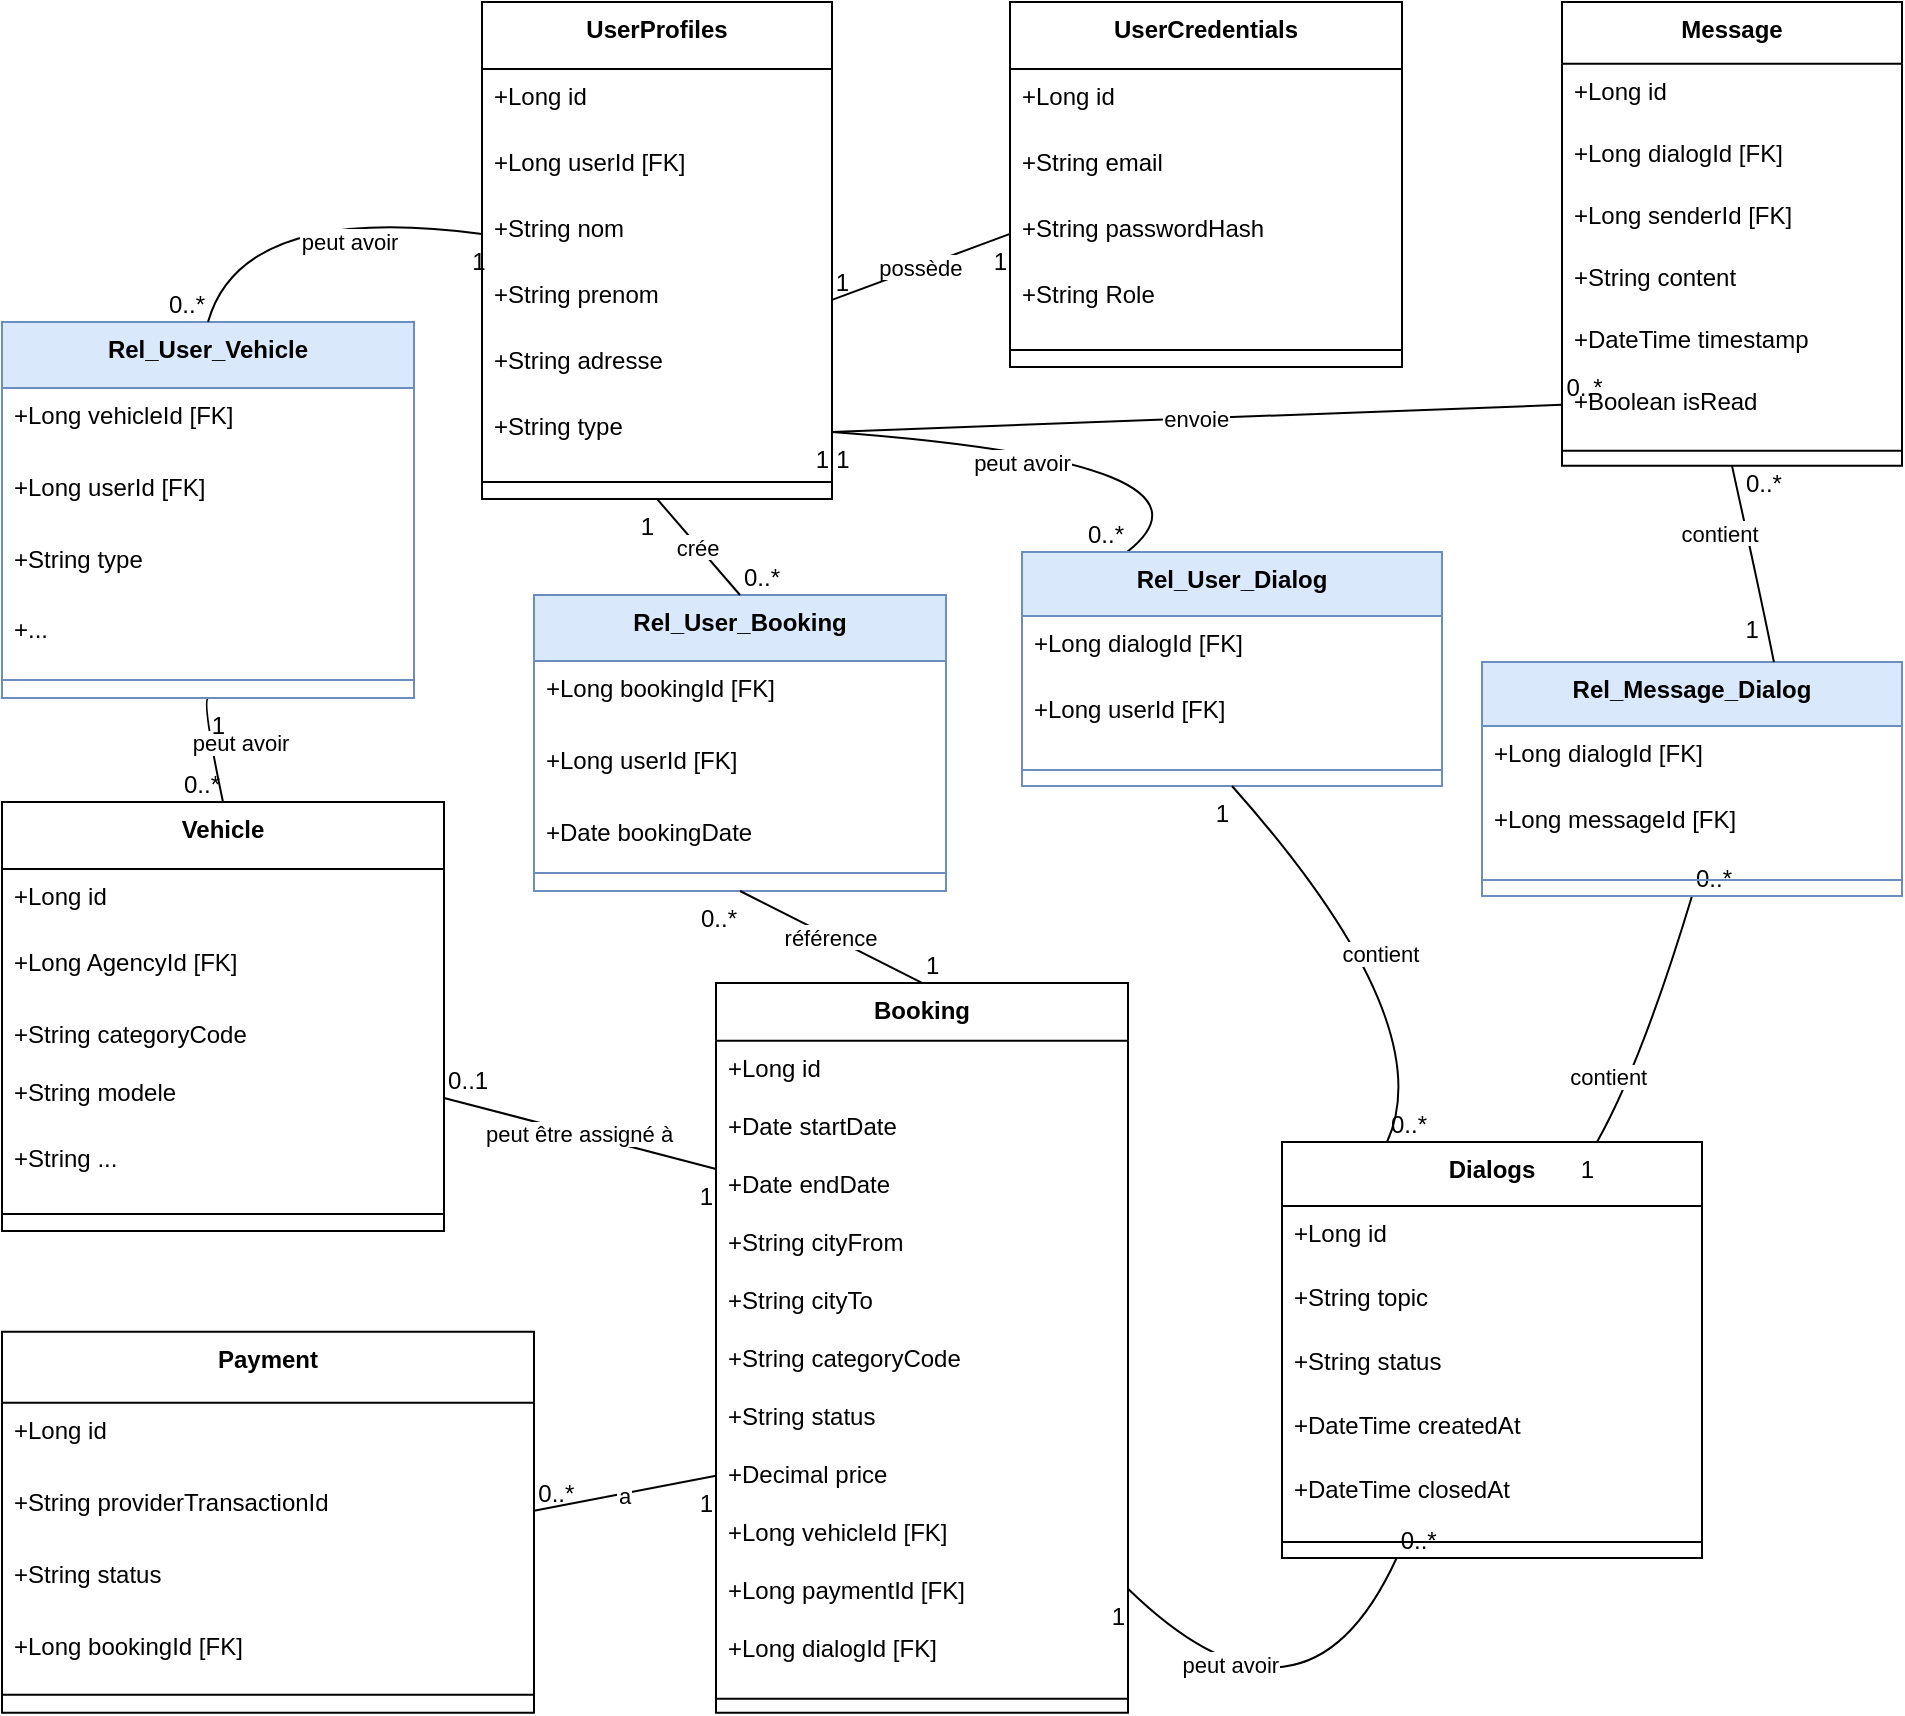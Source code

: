 <mxfile version="26.2.12">
  <diagram id="prtHgNgQTEPvFCAcTncT" name="Page-1">
    <mxGraphModel dx="1428" dy="751" grid="1" gridSize="10" guides="1" tooltips="1" connect="1" arrows="1" fold="1" page="1" pageScale="1" pageWidth="827" pageHeight="1169" math="0" shadow="0">
      <root>
        <mxCell id="0" />
        <mxCell id="1" parent="0" />
        <mxCell id="b90FnoP1tmOOqysz76iQ-218" value="Vehicle" style="swimlane;fontStyle=1;align=center;verticalAlign=top;childLayout=stackLayout;horizontal=1;startSize=33.455;horizontalStack=0;resizeParent=1;resizeParentMax=0;resizeLast=0;collapsible=0;marginBottom=0;" parent="1" vertex="1">
          <mxGeometry x="80" y="540" width="221" height="214.455" as="geometry" />
        </mxCell>
        <mxCell id="b90FnoP1tmOOqysz76iQ-219" value="+Long id" style="text;strokeColor=none;fillColor=none;align=left;verticalAlign=top;spacingLeft=4;spacingRight=4;overflow=hidden;rotatable=0;points=[[0,0.5],[1,0.5]];portConstraint=eastwest;" parent="b90FnoP1tmOOqysz76iQ-218" vertex="1">
          <mxGeometry y="33.455" width="221" height="33" as="geometry" />
        </mxCell>
        <mxCell id="b90FnoP1tmOOqysz76iQ-349" value="+Long AgencyId [FK]" style="text;strokeColor=none;fillColor=none;align=left;verticalAlign=top;spacingLeft=4;spacingRight=4;overflow=hidden;rotatable=0;points=[[0,0.5],[1,0.5]];portConstraint=eastwest;" parent="b90FnoP1tmOOqysz76iQ-218" vertex="1">
          <mxGeometry y="66.455" width="221" height="36" as="geometry" />
        </mxCell>
        <mxCell id="b90FnoP1tmOOqysz76iQ-329" value="+String categoryCode " style="text;strokeColor=none;fillColor=none;align=left;verticalAlign=top;spacingLeft=4;spacingRight=4;overflow=hidden;rotatable=0;points=[[0,0.5],[1,0.5]];portConstraint=eastwest;" parent="b90FnoP1tmOOqysz76iQ-218" vertex="1">
          <mxGeometry y="102.455" width="221" height="29" as="geometry" />
        </mxCell>
        <mxCell id="b90FnoP1tmOOqysz76iQ-221" value="+String modele" style="text;strokeColor=none;fillColor=none;align=left;verticalAlign=top;spacingLeft=4;spacingRight=4;overflow=hidden;rotatable=0;points=[[0,0.5],[1,0.5]];portConstraint=eastwest;" parent="b90FnoP1tmOOqysz76iQ-218" vertex="1">
          <mxGeometry y="131.455" width="221" height="33" as="geometry" />
        </mxCell>
        <mxCell id="b90FnoP1tmOOqysz76iQ-222" value="+String ..." style="text;strokeColor=none;fillColor=none;align=left;verticalAlign=top;spacingLeft=4;spacingRight=4;overflow=hidden;rotatable=0;points=[[0,0.5],[1,0.5]];portConstraint=eastwest;" parent="b90FnoP1tmOOqysz76iQ-218" vertex="1">
          <mxGeometry y="164.455" width="221" height="33" as="geometry" />
        </mxCell>
        <mxCell id="b90FnoP1tmOOqysz76iQ-223" style="line;strokeWidth=1;fillColor=none;align=left;verticalAlign=middle;spacingTop=-1;spacingLeft=3;spacingRight=3;rotatable=0;labelPosition=right;points=[];portConstraint=eastwest;strokeColor=inherit;" parent="b90FnoP1tmOOqysz76iQ-218" vertex="1">
          <mxGeometry y="197.455" width="221" height="17" as="geometry" />
        </mxCell>
        <mxCell id="b90FnoP1tmOOqysz76iQ-228" value="UserCredentials" style="swimlane;fontStyle=1;align=center;verticalAlign=top;childLayout=stackLayout;horizontal=1;startSize=33.455;horizontalStack=0;resizeParent=1;resizeParentMax=0;resizeLast=0;collapsible=0;marginBottom=0;" parent="1" vertex="1">
          <mxGeometry x="584" y="140" width="196" height="182.455" as="geometry" />
        </mxCell>
        <mxCell id="b90FnoP1tmOOqysz76iQ-229" value="+Long id" style="text;strokeColor=none;fillColor=none;align=left;verticalAlign=top;spacingLeft=4;spacingRight=4;overflow=hidden;rotatable=0;points=[[0,0.5],[1,0.5]];portConstraint=eastwest;" parent="b90FnoP1tmOOqysz76iQ-228" vertex="1">
          <mxGeometry y="33.455" width="196" height="33" as="geometry" />
        </mxCell>
        <mxCell id="b90FnoP1tmOOqysz76iQ-230" value="+String email" style="text;strokeColor=none;fillColor=none;align=left;verticalAlign=top;spacingLeft=4;spacingRight=4;overflow=hidden;rotatable=0;points=[[0,0.5],[1,0.5]];portConstraint=eastwest;" parent="b90FnoP1tmOOqysz76iQ-228" vertex="1">
          <mxGeometry y="66.455" width="196" height="33" as="geometry" />
        </mxCell>
        <mxCell id="b90FnoP1tmOOqysz76iQ-231" value="+String passwordHash" style="text;strokeColor=none;fillColor=none;align=left;verticalAlign=top;spacingLeft=4;spacingRight=4;overflow=hidden;rotatable=0;points=[[0,0.5],[1,0.5]];portConstraint=eastwest;" parent="b90FnoP1tmOOqysz76iQ-228" vertex="1">
          <mxGeometry y="99.455" width="196" height="33" as="geometry" />
        </mxCell>
        <mxCell id="b90FnoP1tmOOqysz76iQ-232" value="+String Role" style="text;strokeColor=none;fillColor=none;align=left;verticalAlign=top;spacingLeft=4;spacingRight=4;overflow=hidden;rotatable=0;points=[[0,0.5],[1,0.5]];portConstraint=eastwest;" parent="b90FnoP1tmOOqysz76iQ-228" vertex="1">
          <mxGeometry y="132.455" width="196" height="33" as="geometry" />
        </mxCell>
        <mxCell id="b90FnoP1tmOOqysz76iQ-233" style="line;strokeWidth=1;fillColor=none;align=left;verticalAlign=middle;spacingTop=-1;spacingLeft=3;spacingRight=3;rotatable=0;labelPosition=right;points=[];portConstraint=eastwest;strokeColor=inherit;" parent="b90FnoP1tmOOqysz76iQ-228" vertex="1">
          <mxGeometry y="165.455" width="196" height="17" as="geometry" />
        </mxCell>
        <mxCell id="b90FnoP1tmOOqysz76iQ-234" value="UserProfiles" style="swimlane;fontStyle=1;align=center;verticalAlign=top;childLayout=stackLayout;horizontal=1;startSize=33.455;horizontalStack=0;resizeParent=1;resizeParentMax=0;resizeLast=0;collapsible=0;marginBottom=0;" parent="1" vertex="1">
          <mxGeometry x="320" y="140" width="175" height="248.455" as="geometry" />
        </mxCell>
        <mxCell id="b90FnoP1tmOOqysz76iQ-235" value="+Long id" style="text;strokeColor=none;fillColor=none;align=left;verticalAlign=top;spacingLeft=4;spacingRight=4;overflow=hidden;rotatable=0;points=[[0,0.5],[1,0.5]];portConstraint=eastwest;" parent="b90FnoP1tmOOqysz76iQ-234" vertex="1">
          <mxGeometry y="33.455" width="175" height="33" as="geometry" />
        </mxCell>
        <mxCell id="b90FnoP1tmOOqysz76iQ-333" value="+Long userId [FK]" style="text;strokeColor=none;fillColor=none;align=left;verticalAlign=top;spacingLeft=4;spacingRight=4;overflow=hidden;rotatable=0;points=[[0,0.5],[1,0.5]];portConstraint=eastwest;" parent="b90FnoP1tmOOqysz76iQ-234" vertex="1">
          <mxGeometry y="66.455" width="175" height="33" as="geometry" />
        </mxCell>
        <mxCell id="b90FnoP1tmOOqysz76iQ-236" value="+String nom" style="text;strokeColor=none;fillColor=none;align=left;verticalAlign=top;spacingLeft=4;spacingRight=4;overflow=hidden;rotatable=0;points=[[0,0.5],[1,0.5]];portConstraint=eastwest;" parent="b90FnoP1tmOOqysz76iQ-234" vertex="1">
          <mxGeometry y="99.455" width="175" height="33" as="geometry" />
        </mxCell>
        <mxCell id="b90FnoP1tmOOqysz76iQ-237" value="+String prenom" style="text;strokeColor=none;fillColor=none;align=left;verticalAlign=top;spacingLeft=4;spacingRight=4;overflow=hidden;rotatable=0;points=[[0,0.5],[1,0.5]];portConstraint=eastwest;" parent="b90FnoP1tmOOqysz76iQ-234" vertex="1">
          <mxGeometry y="132.455" width="175" height="33" as="geometry" />
        </mxCell>
        <mxCell id="b90FnoP1tmOOqysz76iQ-377" value="+String adresse" style="text;strokeColor=none;fillColor=none;align=left;verticalAlign=top;spacingLeft=4;spacingRight=4;overflow=hidden;rotatable=0;points=[[0,0.5],[1,0.5]];portConstraint=eastwest;" parent="b90FnoP1tmOOqysz76iQ-234" vertex="1">
          <mxGeometry y="165.455" width="175" height="33" as="geometry" />
        </mxCell>
        <mxCell id="b90FnoP1tmOOqysz76iQ-238" value="+String type" style="text;strokeColor=none;fillColor=none;align=left;verticalAlign=top;spacingLeft=4;spacingRight=4;overflow=hidden;rotatable=0;points=[[0,0.5],[1,0.5]];portConstraint=eastwest;" parent="b90FnoP1tmOOqysz76iQ-234" vertex="1">
          <mxGeometry y="198.455" width="175" height="33" as="geometry" />
        </mxCell>
        <mxCell id="b90FnoP1tmOOqysz76iQ-239" style="line;strokeWidth=1;fillColor=none;align=left;verticalAlign=middle;spacingTop=-1;spacingLeft=3;spacingRight=3;rotatable=0;labelPosition=right;points=[];portConstraint=eastwest;strokeColor=inherit;" parent="b90FnoP1tmOOqysz76iQ-234" vertex="1">
          <mxGeometry y="231.455" width="175" height="17" as="geometry" />
        </mxCell>
        <mxCell id="b90FnoP1tmOOqysz76iQ-240" value="Booking" style="swimlane;fontStyle=1;align=center;verticalAlign=top;childLayout=stackLayout;horizontal=1;startSize=28.952;horizontalStack=0;resizeParent=1;resizeParentMax=0;resizeLast=0;collapsible=0;marginBottom=0;" parent="1" vertex="1">
          <mxGeometry x="437" y="630.45" width="206" height="364.952" as="geometry" />
        </mxCell>
        <mxCell id="b90FnoP1tmOOqysz76iQ-241" value="+Long id" style="text;strokeColor=none;fillColor=none;align=left;verticalAlign=top;spacingLeft=4;spacingRight=4;overflow=hidden;rotatable=0;points=[[0,0.5],[1,0.5]];portConstraint=eastwest;" parent="b90FnoP1tmOOqysz76iQ-240" vertex="1">
          <mxGeometry y="28.952" width="206" height="29" as="geometry" />
        </mxCell>
        <mxCell id="b90FnoP1tmOOqysz76iQ-242" value="+Date startDate" style="text;strokeColor=none;fillColor=none;align=left;verticalAlign=top;spacingLeft=4;spacingRight=4;overflow=hidden;rotatable=0;points=[[0,0.5],[1,0.5]];portConstraint=eastwest;" parent="b90FnoP1tmOOqysz76iQ-240" vertex="1">
          <mxGeometry y="57.952" width="206" height="29" as="geometry" />
        </mxCell>
        <mxCell id="b90FnoP1tmOOqysz76iQ-243" value="+Date endDate" style="text;strokeColor=none;fillColor=none;align=left;verticalAlign=top;spacingLeft=4;spacingRight=4;overflow=hidden;rotatable=0;points=[[0,0.5],[1,0.5]];portConstraint=eastwest;" parent="b90FnoP1tmOOqysz76iQ-240" vertex="1">
          <mxGeometry y="86.952" width="206" height="29" as="geometry" />
        </mxCell>
        <mxCell id="b90FnoP1tmOOqysz76iQ-244" value="+String cityFrom" style="text;strokeColor=none;fillColor=none;align=left;verticalAlign=top;spacingLeft=4;spacingRight=4;overflow=hidden;rotatable=0;points=[[0,0.5],[1,0.5]];portConstraint=eastwest;" parent="b90FnoP1tmOOqysz76iQ-240" vertex="1">
          <mxGeometry y="115.952" width="206" height="29" as="geometry" />
        </mxCell>
        <mxCell id="b90FnoP1tmOOqysz76iQ-245" value="+String cityTo" style="text;strokeColor=none;fillColor=none;align=left;verticalAlign=top;spacingLeft=4;spacingRight=4;overflow=hidden;rotatable=0;points=[[0,0.5],[1,0.5]];portConstraint=eastwest;" parent="b90FnoP1tmOOqysz76iQ-240" vertex="1">
          <mxGeometry y="144.952" width="206" height="29" as="geometry" />
        </mxCell>
        <mxCell id="b90FnoP1tmOOqysz76iQ-246" value="+String categoryCode" style="text;strokeColor=none;fillColor=none;align=left;verticalAlign=top;spacingLeft=4;spacingRight=4;overflow=hidden;rotatable=0;points=[[0,0.5],[1,0.5]];portConstraint=eastwest;" parent="b90FnoP1tmOOqysz76iQ-240" vertex="1">
          <mxGeometry y="173.952" width="206" height="29" as="geometry" />
        </mxCell>
        <mxCell id="b90FnoP1tmOOqysz76iQ-247" value="+String status" style="text;strokeColor=none;fillColor=none;align=left;verticalAlign=top;spacingLeft=4;spacingRight=4;overflow=hidden;rotatable=0;points=[[0,0.5],[1,0.5]];portConstraint=eastwest;" parent="b90FnoP1tmOOqysz76iQ-240" vertex="1">
          <mxGeometry y="202.952" width="206" height="29" as="geometry" />
        </mxCell>
        <mxCell id="b90FnoP1tmOOqysz76iQ-248" value="+Decimal price" style="text;strokeColor=none;fillColor=none;align=left;verticalAlign=top;spacingLeft=4;spacingRight=4;overflow=hidden;rotatable=0;points=[[0,0.5],[1,0.5]];portConstraint=eastwest;" parent="b90FnoP1tmOOqysz76iQ-240" vertex="1">
          <mxGeometry y="231.952" width="206" height="29" as="geometry" />
        </mxCell>
        <mxCell id="b90FnoP1tmOOqysz76iQ-334" value="+Long vehicleId [FK]" style="text;strokeColor=none;fillColor=none;align=left;verticalAlign=top;spacingLeft=4;spacingRight=4;overflow=hidden;rotatable=0;points=[[0,0.5],[1,0.5]];portConstraint=eastwest;" parent="b90FnoP1tmOOqysz76iQ-240" vertex="1">
          <mxGeometry y="260.952" width="206" height="29" as="geometry" />
        </mxCell>
        <mxCell id="b90FnoP1tmOOqysz76iQ-360" value="+Long paymentId [FK]" style="text;strokeColor=none;fillColor=none;align=left;verticalAlign=top;spacingLeft=4;spacingRight=4;overflow=hidden;rotatable=0;points=[[0,0.5],[1,0.5]];portConstraint=eastwest;" parent="b90FnoP1tmOOqysz76iQ-240" vertex="1">
          <mxGeometry y="289.952" width="206" height="29" as="geometry" />
        </mxCell>
        <mxCell id="b90FnoP1tmOOqysz76iQ-261" value="+Long dialogId [FK]" style="text;strokeColor=none;fillColor=none;align=left;verticalAlign=top;spacingLeft=4;spacingRight=4;overflow=hidden;rotatable=0;points=[[0,0.5],[1,0.5]];portConstraint=eastwest;" parent="b90FnoP1tmOOqysz76iQ-240" vertex="1">
          <mxGeometry y="318.952" width="206" height="32" as="geometry" />
        </mxCell>
        <mxCell id="b90FnoP1tmOOqysz76iQ-250" style="line;strokeWidth=1;fillColor=none;align=left;verticalAlign=middle;spacingTop=-1;spacingLeft=3;spacingRight=3;rotatable=0;labelPosition=right;points=[];portConstraint=eastwest;strokeColor=inherit;" parent="b90FnoP1tmOOqysz76iQ-240" vertex="1">
          <mxGeometry y="350.952" width="206" height="14" as="geometry" />
        </mxCell>
        <mxCell id="b90FnoP1tmOOqysz76iQ-251" value="Payment" style="swimlane;fontStyle=1;align=center;verticalAlign=top;childLayout=stackLayout;horizontal=1;startSize=35.556;horizontalStack=0;resizeParent=1;resizeParentMax=0;resizeLast=0;collapsible=0;marginBottom=0;" parent="1" vertex="1">
          <mxGeometry x="80" y="804.85" width="266" height="190.556" as="geometry" />
        </mxCell>
        <mxCell id="b90FnoP1tmOOqysz76iQ-252" value="+Long id" style="text;strokeColor=none;fillColor=none;align=left;verticalAlign=top;spacingLeft=4;spacingRight=4;overflow=hidden;rotatable=0;points=[[0,0.5],[1,0.5]];portConstraint=eastwest;" parent="b90FnoP1tmOOqysz76iQ-251" vertex="1">
          <mxGeometry y="35.556" width="266" height="36" as="geometry" />
        </mxCell>
        <mxCell id="b90FnoP1tmOOqysz76iQ-253" value="+String providerTransactionId" style="text;strokeColor=none;fillColor=none;align=left;verticalAlign=top;spacingLeft=4;spacingRight=4;overflow=hidden;rotatable=0;points=[[0,0.5],[1,0.5]];portConstraint=eastwest;" parent="b90FnoP1tmOOqysz76iQ-251" vertex="1">
          <mxGeometry y="71.556" width="266" height="36" as="geometry" />
        </mxCell>
        <mxCell id="b90FnoP1tmOOqysz76iQ-254" value="+String status" style="text;strokeColor=none;fillColor=none;align=left;verticalAlign=top;spacingLeft=4;spacingRight=4;overflow=hidden;rotatable=0;points=[[0,0.5],[1,0.5]];portConstraint=eastwest;" parent="b90FnoP1tmOOqysz76iQ-251" vertex="1">
          <mxGeometry y="107.556" width="266" height="36" as="geometry" />
        </mxCell>
        <mxCell id="b90FnoP1tmOOqysz76iQ-249" value="+Long bookingId [FK]" style="text;strokeColor=none;fillColor=none;align=left;verticalAlign=top;spacingLeft=4;spacingRight=4;overflow=hidden;rotatable=0;points=[[0,0.5],[1,0.5]];portConstraint=eastwest;" parent="b90FnoP1tmOOqysz76iQ-251" vertex="1">
          <mxGeometry y="143.556" width="266" height="29" as="geometry" />
        </mxCell>
        <mxCell id="b90FnoP1tmOOqysz76iQ-255" style="line;strokeWidth=1;fillColor=none;align=left;verticalAlign=middle;spacingTop=-1;spacingLeft=3;spacingRight=3;rotatable=0;labelPosition=right;points=[];portConstraint=eastwest;strokeColor=inherit;" parent="b90FnoP1tmOOqysz76iQ-251" vertex="1">
          <mxGeometry y="172.556" width="266" height="18" as="geometry" />
        </mxCell>
        <mxCell id="b90FnoP1tmOOqysz76iQ-256" value="Dialogs" style="swimlane;fontStyle=1;align=center;verticalAlign=top;childLayout=stackLayout;horizontal=1;startSize=32;horizontalStack=0;resizeParent=1;resizeParentMax=0;resizeLast=0;collapsible=0;marginBottom=0;" parent="1" vertex="1">
          <mxGeometry x="720" y="710" width="210" height="208" as="geometry" />
        </mxCell>
        <mxCell id="b90FnoP1tmOOqysz76iQ-257" value="+Long id" style="text;strokeColor=none;fillColor=none;align=left;verticalAlign=top;spacingLeft=4;spacingRight=4;overflow=hidden;rotatable=0;points=[[0,0.5],[1,0.5]];portConstraint=eastwest;" parent="b90FnoP1tmOOqysz76iQ-256" vertex="1">
          <mxGeometry y="32" width="210" height="32" as="geometry" />
        </mxCell>
        <mxCell id="b90FnoP1tmOOqysz76iQ-260" value="+String topic" style="text;strokeColor=none;fillColor=none;align=left;verticalAlign=top;spacingLeft=4;spacingRight=4;overflow=hidden;rotatable=0;points=[[0,0.5],[1,0.5]];portConstraint=eastwest;" parent="b90FnoP1tmOOqysz76iQ-256" vertex="1">
          <mxGeometry y="64" width="210" height="32" as="geometry" />
        </mxCell>
        <mxCell id="b90FnoP1tmOOqysz76iQ-359" value="+String status" style="text;strokeColor=none;fillColor=none;align=left;verticalAlign=top;spacingLeft=4;spacingRight=4;overflow=hidden;rotatable=0;points=[[0,0.5],[1,0.5]];portConstraint=eastwest;" parent="b90FnoP1tmOOqysz76iQ-256" vertex="1">
          <mxGeometry y="96" width="210" height="32" as="geometry" />
        </mxCell>
        <mxCell id="b90FnoP1tmOOqysz76iQ-259" value="+DateTime createdAt" style="text;strokeColor=none;fillColor=none;align=left;verticalAlign=top;spacingLeft=4;spacingRight=4;overflow=hidden;rotatable=0;points=[[0,0.5],[1,0.5]];portConstraint=eastwest;" parent="b90FnoP1tmOOqysz76iQ-256" vertex="1">
          <mxGeometry y="128" width="210" height="32" as="geometry" />
        </mxCell>
        <mxCell id="b90FnoP1tmOOqysz76iQ-332" value="+DateTime closedAt&#xa;" style="text;strokeColor=none;fillColor=none;align=left;verticalAlign=top;spacingLeft=4;spacingRight=4;overflow=hidden;rotatable=0;points=[[0,0.5],[1,0.5]];portConstraint=eastwest;" parent="b90FnoP1tmOOqysz76iQ-256" vertex="1">
          <mxGeometry y="160" width="210" height="32" as="geometry" />
        </mxCell>
        <mxCell id="b90FnoP1tmOOqysz76iQ-262" style="line;strokeWidth=1;fillColor=none;align=left;verticalAlign=middle;spacingTop=-1;spacingLeft=3;spacingRight=3;rotatable=0;labelPosition=right;points=[];portConstraint=eastwest;strokeColor=inherit;" parent="b90FnoP1tmOOqysz76iQ-256" vertex="1">
          <mxGeometry y="192" width="210" height="16" as="geometry" />
        </mxCell>
        <mxCell id="b90FnoP1tmOOqysz76iQ-263" value="Message" style="swimlane;fontStyle=1;align=center;verticalAlign=top;childLayout=stackLayout;horizontal=1;startSize=30.933;horizontalStack=0;resizeParent=1;resizeParentMax=0;resizeLast=0;collapsible=0;marginBottom=0;" parent="1" vertex="1">
          <mxGeometry x="860" y="140" width="170" height="231.933" as="geometry" />
        </mxCell>
        <mxCell id="b90FnoP1tmOOqysz76iQ-264" value="+Long id" style="text;strokeColor=none;fillColor=none;align=left;verticalAlign=top;spacingLeft=4;spacingRight=4;overflow=hidden;rotatable=0;points=[[0,0.5],[1,0.5]];portConstraint=eastwest;" parent="b90FnoP1tmOOqysz76iQ-263" vertex="1">
          <mxGeometry y="30.933" width="170" height="31" as="geometry" />
        </mxCell>
        <mxCell id="b90FnoP1tmOOqysz76iQ-265" value="+Long dialogId [FK]" style="text;strokeColor=none;fillColor=none;align=left;verticalAlign=top;spacingLeft=4;spacingRight=4;overflow=hidden;rotatable=0;points=[[0,0.5],[1,0.5]];portConstraint=eastwest;" parent="b90FnoP1tmOOqysz76iQ-263" vertex="1">
          <mxGeometry y="61.933" width="170" height="31" as="geometry" />
        </mxCell>
        <mxCell id="b90FnoP1tmOOqysz76iQ-266" value="+Long senderId [FK]" style="text;strokeColor=none;fillColor=none;align=left;verticalAlign=top;spacingLeft=4;spacingRight=4;overflow=hidden;rotatable=0;points=[[0,0.5],[1,0.5]];portConstraint=eastwest;" parent="b90FnoP1tmOOqysz76iQ-263" vertex="1">
          <mxGeometry y="92.933" width="170" height="31" as="geometry" />
        </mxCell>
        <mxCell id="b90FnoP1tmOOqysz76iQ-267" value="+String content" style="text;strokeColor=none;fillColor=none;align=left;verticalAlign=top;spacingLeft=4;spacingRight=4;overflow=hidden;rotatable=0;points=[[0,0.5],[1,0.5]];portConstraint=eastwest;" parent="b90FnoP1tmOOqysz76iQ-263" vertex="1">
          <mxGeometry y="123.933" width="170" height="31" as="geometry" />
        </mxCell>
        <mxCell id="b90FnoP1tmOOqysz76iQ-268" value="+DateTime timestamp" style="text;strokeColor=none;fillColor=none;align=left;verticalAlign=top;spacingLeft=4;spacingRight=4;overflow=hidden;rotatable=0;points=[[0,0.5],[1,0.5]];portConstraint=eastwest;" parent="b90FnoP1tmOOqysz76iQ-263" vertex="1">
          <mxGeometry y="154.933" width="170" height="31" as="geometry" />
        </mxCell>
        <mxCell id="b90FnoP1tmOOqysz76iQ-269" value="+Boolean isRead" style="text;strokeColor=none;fillColor=none;align=left;verticalAlign=top;spacingLeft=4;spacingRight=4;overflow=hidden;rotatable=0;points=[[0,0.5],[1,0.5]];portConstraint=eastwest;" parent="b90FnoP1tmOOqysz76iQ-263" vertex="1">
          <mxGeometry y="185.933" width="170" height="31" as="geometry" />
        </mxCell>
        <mxCell id="b90FnoP1tmOOqysz76iQ-270" style="line;strokeWidth=1;fillColor=none;align=left;verticalAlign=middle;spacingTop=-1;spacingLeft=3;spacingRight=3;rotatable=0;labelPosition=right;points=[];portConstraint=eastwest;strokeColor=inherit;" parent="b90FnoP1tmOOqysz76iQ-263" vertex="1">
          <mxGeometry y="216.933" width="170" height="15" as="geometry" />
        </mxCell>
        <mxCell id="b90FnoP1tmOOqysz76iQ-271" value="Rel_User_Booking" style="swimlane;fontStyle=1;align=center;verticalAlign=top;childLayout=stackLayout;horizontal=1;startSize=33;horizontalStack=0;resizeParent=1;resizeParentMax=0;resizeLast=0;collapsible=0;marginBottom=0;fillColor=#dae8fc;strokeColor=#6c8ebf;" parent="1" vertex="1">
          <mxGeometry x="346" y="436.5" width="206" height="148" as="geometry" />
        </mxCell>
        <mxCell id="b90FnoP1tmOOqysz76iQ-273" value="+Long bookingId [FK]" style="text;strokeColor=none;fillColor=none;align=left;verticalAlign=top;spacingLeft=4;spacingRight=4;overflow=hidden;rotatable=0;points=[[0,0.5],[1,0.5]];portConstraint=eastwest;" parent="b90FnoP1tmOOqysz76iQ-271" vertex="1">
          <mxGeometry y="33" width="206" height="36" as="geometry" />
        </mxCell>
        <mxCell id="b90FnoP1tmOOqysz76iQ-272" value="+Long userId [FK]" style="text;strokeColor=none;fillColor=none;align=left;verticalAlign=top;spacingLeft=4;spacingRight=4;overflow=hidden;rotatable=0;points=[[0,0.5],[1,0.5]];portConstraint=eastwest;" parent="b90FnoP1tmOOqysz76iQ-271" vertex="1">
          <mxGeometry y="69" width="206" height="36" as="geometry" />
        </mxCell>
        <mxCell id="b90FnoP1tmOOqysz76iQ-274" value="+Date bookingDate" style="text;strokeColor=none;fillColor=none;align=left;verticalAlign=top;spacingLeft=4;spacingRight=4;overflow=hidden;rotatable=0;points=[[0,0.5],[1,0.5]];portConstraint=eastwest;" parent="b90FnoP1tmOOqysz76iQ-271" vertex="1">
          <mxGeometry y="105" width="206" height="25" as="geometry" />
        </mxCell>
        <mxCell id="b90FnoP1tmOOqysz76iQ-275" style="line;strokeWidth=1;fillColor=none;align=left;verticalAlign=middle;spacingTop=-1;spacingLeft=3;spacingRight=3;rotatable=0;labelPosition=right;points=[];portConstraint=eastwest;strokeColor=inherit;" parent="b90FnoP1tmOOqysz76iQ-271" vertex="1">
          <mxGeometry y="130" width="206" height="18" as="geometry" />
        </mxCell>
        <mxCell id="b90FnoP1tmOOqysz76iQ-290" value="possède" style="curved=1;startArrow=none;endArrow=none;exitX=0;exitY=0.5;rounded=0;exitDx=0;exitDy=0;entryX=1;entryY=0.5;entryDx=0;entryDy=0;" parent="1" source="b90FnoP1tmOOqysz76iQ-231" target="b90FnoP1tmOOqysz76iQ-237" edge="1">
          <mxGeometry relative="1" as="geometry">
            <Array as="points" />
            <mxPoint x="430" y="250" as="targetPoint" />
          </mxGeometry>
        </mxCell>
        <mxCell id="b90FnoP1tmOOqysz76iQ-291" value="1" style="edgeLabel;resizable=0;labelBackgroundColor=none;fontSize=12;align=right;verticalAlign=top;" parent="b90FnoP1tmOOqysz76iQ-290" vertex="1">
          <mxGeometry x="-1" relative="1" as="geometry" />
        </mxCell>
        <mxCell id="b90FnoP1tmOOqysz76iQ-292" value="1" style="edgeLabel;resizable=0;labelBackgroundColor=none;fontSize=12;align=left;verticalAlign=bottom;" parent="b90FnoP1tmOOqysz76iQ-290" vertex="1">
          <mxGeometry x="1" relative="1" as="geometry" />
        </mxCell>
        <mxCell id="b90FnoP1tmOOqysz76iQ-293" value="crée" style="curved=1;startArrow=none;endArrow=none;exitX=0.5;exitY=1;entryX=0.5;entryY=0;rounded=0;exitDx=0;exitDy=0;" parent="1" source="b90FnoP1tmOOqysz76iQ-234" target="b90FnoP1tmOOqysz76iQ-271" edge="1">
          <mxGeometry relative="1" as="geometry">
            <Array as="points" />
          </mxGeometry>
        </mxCell>
        <mxCell id="b90FnoP1tmOOqysz76iQ-294" value="1" style="edgeLabel;resizable=0;labelBackgroundColor=none;fontSize=12;align=right;verticalAlign=top;" parent="b90FnoP1tmOOqysz76iQ-293" vertex="1">
          <mxGeometry x="-1" relative="1" as="geometry" />
        </mxCell>
        <mxCell id="b90FnoP1tmOOqysz76iQ-295" value="0..*" style="edgeLabel;resizable=0;labelBackgroundColor=none;fontSize=12;align=left;verticalAlign=bottom;" parent="b90FnoP1tmOOqysz76iQ-293" vertex="1">
          <mxGeometry x="1" relative="1" as="geometry" />
        </mxCell>
        <mxCell id="b90FnoP1tmOOqysz76iQ-296" value="référence" style="curved=1;startArrow=none;endArrow=none;exitX=0.5;exitY=1;entryX=0.5;entryY=0;rounded=0;" parent="1" source="b90FnoP1tmOOqysz76iQ-271" target="b90FnoP1tmOOqysz76iQ-240" edge="1">
          <mxGeometry relative="1" as="geometry">
            <Array as="points" />
          </mxGeometry>
        </mxCell>
        <mxCell id="b90FnoP1tmOOqysz76iQ-297" value="0..*" style="edgeLabel;resizable=0;labelBackgroundColor=none;fontSize=12;align=right;verticalAlign=top;" parent="b90FnoP1tmOOqysz76iQ-296" vertex="1">
          <mxGeometry x="-1" relative="1" as="geometry" />
        </mxCell>
        <mxCell id="b90FnoP1tmOOqysz76iQ-298" value="1" style="edgeLabel;resizable=0;labelBackgroundColor=none;fontSize=12;align=left;verticalAlign=bottom;" parent="b90FnoP1tmOOqysz76iQ-296" vertex="1">
          <mxGeometry x="1" relative="1" as="geometry" />
        </mxCell>
        <mxCell id="b90FnoP1tmOOqysz76iQ-299" value="a" style="curved=1;startArrow=none;endArrow=none;exitX=0;exitY=0.5;entryX=1;entryY=0.5;rounded=0;exitDx=0;exitDy=0;entryDx=0;entryDy=0;" parent="1" source="b90FnoP1tmOOqysz76iQ-248" target="b90FnoP1tmOOqysz76iQ-253" edge="1">
          <mxGeometry x="0.002" y="1" relative="1" as="geometry">
            <Array as="points" />
            <mxPoint as="offset" />
          </mxGeometry>
        </mxCell>
        <mxCell id="b90FnoP1tmOOqysz76iQ-300" value="1" style="edgeLabel;resizable=0;labelBackgroundColor=none;fontSize=12;align=right;verticalAlign=top;" parent="b90FnoP1tmOOqysz76iQ-299" vertex="1">
          <mxGeometry x="-1" relative="1" as="geometry" />
        </mxCell>
        <mxCell id="b90FnoP1tmOOqysz76iQ-301" value="0..*" style="edgeLabel;resizable=0;labelBackgroundColor=none;fontSize=12;align=left;verticalAlign=bottom;" parent="b90FnoP1tmOOqysz76iQ-299" vertex="1">
          <mxGeometry x="1" relative="1" as="geometry" />
        </mxCell>
        <mxCell id="b90FnoP1tmOOqysz76iQ-302" value="peut être assigné à" style="curved=1;startArrow=none;endArrow=none;exitX=0;exitY=0.209;entryX=1;entryY=0.5;rounded=0;exitDx=0;exitDy=0;exitPerimeter=0;entryDx=0;entryDy=0;" parent="1" source="b90FnoP1tmOOqysz76iQ-243" target="b90FnoP1tmOOqysz76iQ-221" edge="1">
          <mxGeometry relative="1" as="geometry">
            <Array as="points" />
          </mxGeometry>
        </mxCell>
        <mxCell id="b90FnoP1tmOOqysz76iQ-303" value="1" style="edgeLabel;resizable=0;labelBackgroundColor=none;fontSize=12;align=right;verticalAlign=top;" parent="b90FnoP1tmOOqysz76iQ-302" vertex="1">
          <mxGeometry x="-1" relative="1" as="geometry" />
        </mxCell>
        <mxCell id="b90FnoP1tmOOqysz76iQ-304" value="0..1" style="edgeLabel;resizable=0;labelBackgroundColor=none;fontSize=12;align=left;verticalAlign=bottom;" parent="b90FnoP1tmOOqysz76iQ-302" vertex="1">
          <mxGeometry x="1" relative="1" as="geometry" />
        </mxCell>
        <mxCell id="b90FnoP1tmOOqysz76iQ-314" value="envoie" style="curved=1;startArrow=none;endArrow=none;exitX=1;exitY=0.5;entryX=0;entryY=0.5;rounded=0;entryDx=0;entryDy=0;exitDx=0;exitDy=0;" parent="1" source="b90FnoP1tmOOqysz76iQ-238" target="b90FnoP1tmOOqysz76iQ-269" edge="1">
          <mxGeometry relative="1" as="geometry">
            <Array as="points" />
          </mxGeometry>
        </mxCell>
        <mxCell id="b90FnoP1tmOOqysz76iQ-315" value="1" style="edgeLabel;resizable=0;labelBackgroundColor=none;fontSize=12;align=right;verticalAlign=top;" parent="b90FnoP1tmOOqysz76iQ-314" vertex="1">
          <mxGeometry x="-1" relative="1" as="geometry" />
        </mxCell>
        <mxCell id="b90FnoP1tmOOqysz76iQ-316" value="0..*" style="edgeLabel;resizable=0;labelBackgroundColor=none;fontSize=12;align=left;verticalAlign=bottom;" parent="b90FnoP1tmOOqysz76iQ-314" vertex="1">
          <mxGeometry x="1" relative="1" as="geometry" />
        </mxCell>
        <mxCell id="b90FnoP1tmOOqysz76iQ-317" value="contient" style="curved=1;startArrow=none;endArrow=none;exitX=0.75;exitY=0;entryX=0.5;entryY=1;rounded=0;entryDx=0;entryDy=0;exitDx=0;exitDy=0;" parent="1" source="b90FnoP1tmOOqysz76iQ-256" target="b90FnoP1tmOOqysz76iQ-361" edge="1">
          <mxGeometry x="-0.527" y="11" relative="1" as="geometry">
            <Array as="points">
              <mxPoint x="900" y="670" />
            </Array>
            <mxPoint as="offset" />
          </mxGeometry>
        </mxCell>
        <mxCell id="b90FnoP1tmOOqysz76iQ-318" value="1" style="edgeLabel;resizable=0;labelBackgroundColor=none;fontSize=12;align=right;verticalAlign=top;" parent="b90FnoP1tmOOqysz76iQ-317" vertex="1">
          <mxGeometry x="-1" relative="1" as="geometry" />
        </mxCell>
        <mxCell id="b90FnoP1tmOOqysz76iQ-319" value="0..*" style="edgeLabel;resizable=0;labelBackgroundColor=none;fontSize=12;align=left;verticalAlign=bottom;" parent="b90FnoP1tmOOqysz76iQ-317" vertex="1">
          <mxGeometry x="1" relative="1" as="geometry" />
        </mxCell>
        <mxCell id="b90FnoP1tmOOqysz76iQ-323" value="peut avoir" style="curved=1;startArrow=none;endArrow=none;exitX=0.25;exitY=0;entryX=1;entryY=0.5;rounded=0;exitDx=0;exitDy=0;entryDx=0;entryDy=0;" parent="1" source="b90FnoP1tmOOqysz76iQ-335" target="b90FnoP1tmOOqysz76iQ-238" edge="1">
          <mxGeometry x="0.312" y="8" relative="1" as="geometry">
            <Array as="points">
              <mxPoint x="700" y="370" />
            </Array>
            <mxPoint as="offset" />
          </mxGeometry>
        </mxCell>
        <mxCell id="b90FnoP1tmOOqysz76iQ-324" value="0..*" style="edgeLabel;resizable=0;labelBackgroundColor=none;fontSize=12;align=right;verticalAlign=bottom;" parent="b90FnoP1tmOOqysz76iQ-323" vertex="1">
          <mxGeometry x="-1" relative="1" as="geometry" />
        </mxCell>
        <mxCell id="b90FnoP1tmOOqysz76iQ-325" value="1" style="edgeLabel;resizable=0;labelBackgroundColor=none;fontSize=12;align=left;verticalAlign=top;" parent="b90FnoP1tmOOqysz76iQ-323" vertex="1">
          <mxGeometry x="1" relative="1" as="geometry" />
        </mxCell>
        <mxCell id="b90FnoP1tmOOqysz76iQ-326" value="peut avoir" style="curved=1;startArrow=none;endArrow=none;exitX=1;exitY=0.83;rounded=0;" parent="1" source="b90FnoP1tmOOqysz76iQ-240" target="b90FnoP1tmOOqysz76iQ-256" edge="1">
          <mxGeometry x="-0.462" y="9" relative="1" as="geometry">
            <Array as="points">
              <mxPoint x="731" y="1019" />
            </Array>
            <mxPoint as="offset" />
          </mxGeometry>
        </mxCell>
        <mxCell id="b90FnoP1tmOOqysz76iQ-327" value="1" style="edgeLabel;resizable=0;labelBackgroundColor=none;fontSize=12;align=right;verticalAlign=top;" parent="b90FnoP1tmOOqysz76iQ-326" vertex="1">
          <mxGeometry x="-1" relative="1" as="geometry" />
        </mxCell>
        <mxCell id="b90FnoP1tmOOqysz76iQ-328" value="0..*" style="edgeLabel;resizable=0;labelBackgroundColor=none;fontSize=12;align=left;verticalAlign=bottom;" parent="b90FnoP1tmOOqysz76iQ-326" vertex="1">
          <mxGeometry x="1" relative="1" as="geometry" />
        </mxCell>
        <mxCell id="b90FnoP1tmOOqysz76iQ-335" value="Rel_User_Dialog" style="swimlane;fontStyle=1;align=center;verticalAlign=top;childLayout=stackLayout;horizontal=1;startSize=32;horizontalStack=0;resizeParent=1;resizeParentMax=0;resizeLast=0;collapsible=0;marginBottom=0;fillColor=#dae8fc;strokeColor=#6c8ebf;" parent="1" vertex="1">
          <mxGeometry x="590" y="415" width="210" height="117" as="geometry" />
        </mxCell>
        <mxCell id="b90FnoP1tmOOqysz76iQ-338" value="+Long dialogId [FK]" style="text;strokeColor=none;fillColor=none;align=left;verticalAlign=top;spacingLeft=4;spacingRight=4;overflow=hidden;rotatable=0;points=[[0,0.5],[1,0.5]];portConstraint=eastwest;" parent="b90FnoP1tmOOqysz76iQ-335" vertex="1">
          <mxGeometry y="32" width="210" height="33" as="geometry" />
        </mxCell>
        <mxCell id="b90FnoP1tmOOqysz76iQ-337" value="+Long userId [FK]" style="text;strokeColor=none;fillColor=none;align=left;verticalAlign=top;spacingLeft=4;spacingRight=4;overflow=hidden;rotatable=0;points=[[0,0.5],[1,0.5]];portConstraint=eastwest;" parent="b90FnoP1tmOOqysz76iQ-335" vertex="1">
          <mxGeometry y="65" width="210" height="36" as="geometry" />
        </mxCell>
        <mxCell id="b90FnoP1tmOOqysz76iQ-342" style="line;strokeWidth=1;fillColor=none;align=left;verticalAlign=middle;spacingTop=-1;spacingLeft=3;spacingRight=3;rotatable=0;labelPosition=right;points=[];portConstraint=eastwest;strokeColor=inherit;" parent="b90FnoP1tmOOqysz76iQ-335" vertex="1">
          <mxGeometry y="101" width="210" height="16" as="geometry" />
        </mxCell>
        <mxCell id="b90FnoP1tmOOqysz76iQ-345" value="contient" style="curved=1;startArrow=none;endArrow=none;entryX=0.25;entryY=0;rounded=0;entryDx=0;entryDy=0;exitX=0.5;exitY=1;exitDx=0;exitDy=0;" parent="1" source="b90FnoP1tmOOqysz76iQ-335" target="b90FnoP1tmOOqysz76iQ-256" edge="1">
          <mxGeometry relative="1" as="geometry">
            <Array as="points">
              <mxPoint x="800" y="650" />
            </Array>
            <mxPoint x="800" y="570" as="sourcePoint" />
            <mxPoint x="1029" y="382" as="targetPoint" />
          </mxGeometry>
        </mxCell>
        <mxCell id="b90FnoP1tmOOqysz76iQ-346" value="1" style="edgeLabel;resizable=0;labelBackgroundColor=none;fontSize=12;align=right;verticalAlign=top;" parent="b90FnoP1tmOOqysz76iQ-345" vertex="1">
          <mxGeometry x="-1" relative="1" as="geometry" />
        </mxCell>
        <mxCell id="b90FnoP1tmOOqysz76iQ-347" value="0..*" style="edgeLabel;resizable=0;labelBackgroundColor=none;fontSize=12;align=left;verticalAlign=bottom;" parent="b90FnoP1tmOOqysz76iQ-345" vertex="1">
          <mxGeometry x="1" relative="1" as="geometry" />
        </mxCell>
        <mxCell id="b90FnoP1tmOOqysz76iQ-353" value="peut avoir" style="curved=1;startArrow=none;endArrow=none;exitX=0.5;exitY=0;entryX=0.5;entryY=1;rounded=0;exitDx=0;exitDy=0;entryDx=0;entryDy=0;" parent="1" source="b90FnoP1tmOOqysz76iQ-218" target="b90FnoP1tmOOqysz76iQ-369" edge="1">
          <mxGeometry x="0.002" y="-15" relative="1" as="geometry">
            <Array as="points">
              <mxPoint x="180" y="490" />
            </Array>
            <mxPoint x="160" y="294" as="sourcePoint" />
            <mxPoint x="259" y="322" as="targetPoint" />
            <mxPoint as="offset" />
          </mxGeometry>
        </mxCell>
        <mxCell id="b90FnoP1tmOOqysz76iQ-354" value="0..*" style="edgeLabel;resizable=0;labelBackgroundColor=none;fontSize=12;align=right;verticalAlign=bottom;" parent="b90FnoP1tmOOqysz76iQ-353" vertex="1">
          <mxGeometry x="-1" relative="1" as="geometry" />
        </mxCell>
        <mxCell id="b90FnoP1tmOOqysz76iQ-355" value="1" style="edgeLabel;resizable=0;labelBackgroundColor=none;fontSize=12;align=left;verticalAlign=top;" parent="b90FnoP1tmOOqysz76iQ-353" vertex="1">
          <mxGeometry x="1" relative="1" as="geometry" />
        </mxCell>
        <mxCell id="b90FnoP1tmOOqysz76iQ-361" value="Rel_Message_Dialog" style="swimlane;fontStyle=1;align=center;verticalAlign=top;childLayout=stackLayout;horizontal=1;startSize=32;horizontalStack=0;resizeParent=1;resizeParentMax=0;resizeLast=0;collapsible=0;marginBottom=0;fillColor=#dae8fc;strokeColor=#6c8ebf;" parent="1" vertex="1">
          <mxGeometry x="820" y="470" width="210" height="117" as="geometry" />
        </mxCell>
        <mxCell id="b90FnoP1tmOOqysz76iQ-364" value="+Long dialogId [FK]" style="text;strokeColor=none;fillColor=none;align=left;verticalAlign=top;spacingLeft=4;spacingRight=4;overflow=hidden;rotatable=0;points=[[0,0.5],[1,0.5]];portConstraint=eastwest;" parent="b90FnoP1tmOOqysz76iQ-361" vertex="1">
          <mxGeometry y="32" width="210" height="33" as="geometry" />
        </mxCell>
        <mxCell id="b90FnoP1tmOOqysz76iQ-363" value="+Long messageId [FK]" style="text;strokeColor=none;fillColor=none;align=left;verticalAlign=top;spacingLeft=4;spacingRight=4;overflow=hidden;rotatable=0;points=[[0,0.5],[1,0.5]];portConstraint=eastwest;" parent="b90FnoP1tmOOqysz76iQ-361" vertex="1">
          <mxGeometry y="65" width="210" height="36" as="geometry" />
        </mxCell>
        <mxCell id="b90FnoP1tmOOqysz76iQ-365" style="line;strokeWidth=1;fillColor=none;align=left;verticalAlign=middle;spacingTop=-1;spacingLeft=3;spacingRight=3;rotatable=0;labelPosition=right;points=[];portConstraint=eastwest;strokeColor=inherit;" parent="b90FnoP1tmOOqysz76iQ-361" vertex="1">
          <mxGeometry y="101" width="210" height="16" as="geometry" />
        </mxCell>
        <mxCell id="b90FnoP1tmOOqysz76iQ-366" value="contient" style="curved=1;startArrow=none;endArrow=none;entryX=0.5;entryY=1;rounded=0;entryDx=0;entryDy=0;exitX=0.695;exitY=0;exitDx=0;exitDy=0;exitPerimeter=0;" parent="1" source="b90FnoP1tmOOqysz76iQ-361" target="b90FnoP1tmOOqysz76iQ-263" edge="1">
          <mxGeometry x="0.377" y="13" relative="1" as="geometry">
            <Array as="points">
              <mxPoint x="960" y="440" />
            </Array>
            <mxPoint x="990" y="450" as="sourcePoint" />
            <mxPoint x="1047" y="585" as="targetPoint" />
            <mxPoint as="offset" />
          </mxGeometry>
        </mxCell>
        <mxCell id="b90FnoP1tmOOqysz76iQ-367" value="1" style="edgeLabel;resizable=0;labelBackgroundColor=none;fontSize=12;align=right;verticalAlign=top;" parent="b90FnoP1tmOOqysz76iQ-366" vertex="1">
          <mxGeometry x="-1" relative="1" as="geometry">
            <mxPoint x="-6" y="-30" as="offset" />
          </mxGeometry>
        </mxCell>
        <mxCell id="b90FnoP1tmOOqysz76iQ-368" value="0..*" style="edgeLabel;resizable=0;labelBackgroundColor=none;fontSize=12;align=left;verticalAlign=bottom;" parent="b90FnoP1tmOOqysz76iQ-366" vertex="1">
          <mxGeometry x="1" relative="1" as="geometry">
            <mxPoint x="5" y="18" as="offset" />
          </mxGeometry>
        </mxCell>
        <mxCell id="b90FnoP1tmOOqysz76iQ-369" value="Rel_User_Vehicle" style="swimlane;fontStyle=1;align=center;verticalAlign=top;childLayout=stackLayout;horizontal=1;startSize=33;horizontalStack=0;resizeParent=1;resizeParentMax=0;resizeLast=0;collapsible=0;marginBottom=0;fillColor=#dae8fc;strokeColor=#6c8ebf;" parent="1" vertex="1">
          <mxGeometry x="80" y="300" width="206" height="188" as="geometry" />
        </mxCell>
        <mxCell id="b90FnoP1tmOOqysz76iQ-371" value="+Long vehicleId [FK]" style="text;strokeColor=none;fillColor=none;align=left;verticalAlign=top;spacingLeft=4;spacingRight=4;overflow=hidden;rotatable=0;points=[[0,0.5],[1,0.5]];portConstraint=eastwest;" parent="b90FnoP1tmOOqysz76iQ-369" vertex="1">
          <mxGeometry y="33" width="206" height="36" as="geometry" />
        </mxCell>
        <mxCell id="b90FnoP1tmOOqysz76iQ-370" value="+Long userId [FK]" style="text;strokeColor=none;fillColor=none;align=left;verticalAlign=top;spacingLeft=4;spacingRight=4;overflow=hidden;rotatable=0;points=[[0,0.5],[1,0.5]];portConstraint=eastwest;" parent="b90FnoP1tmOOqysz76iQ-369" vertex="1">
          <mxGeometry y="69" width="206" height="36" as="geometry" />
        </mxCell>
        <mxCell id="b90FnoP1tmOOqysz76iQ-372" value="+String type" style="text;strokeColor=none;fillColor=none;align=left;verticalAlign=top;spacingLeft=4;spacingRight=4;overflow=hidden;rotatable=0;points=[[0,0.5],[1,0.5]];portConstraint=eastwest;" parent="b90FnoP1tmOOqysz76iQ-369" vertex="1">
          <mxGeometry y="105" width="206" height="35" as="geometry" />
        </mxCell>
        <mxCell id="b90FnoP1tmOOqysz76iQ-378" value="+..." style="text;strokeColor=none;fillColor=none;align=left;verticalAlign=top;spacingLeft=4;spacingRight=4;overflow=hidden;rotatable=0;points=[[0,0.5],[1,0.5]];portConstraint=eastwest;" parent="b90FnoP1tmOOqysz76iQ-369" vertex="1">
          <mxGeometry y="140" width="206" height="30" as="geometry" />
        </mxCell>
        <mxCell id="b90FnoP1tmOOqysz76iQ-373" style="line;strokeWidth=1;fillColor=none;align=left;verticalAlign=middle;spacingTop=-1;spacingLeft=3;spacingRight=3;rotatable=0;labelPosition=right;points=[];portConstraint=eastwest;strokeColor=inherit;" parent="b90FnoP1tmOOqysz76iQ-369" vertex="1">
          <mxGeometry y="170" width="206" height="18" as="geometry" />
        </mxCell>
        <mxCell id="b90FnoP1tmOOqysz76iQ-374" value="peut avoir" style="curved=1;startArrow=none;endArrow=none;exitX=0.5;exitY=0;entryX=0;entryY=0.5;rounded=0;exitDx=0;exitDy=0;entryDx=0;entryDy=0;" parent="1" source="b90FnoP1tmOOqysz76iQ-369" target="b90FnoP1tmOOqysz76iQ-236" edge="1">
          <mxGeometry x="0.292" y="-12" relative="1" as="geometry">
            <Array as="points">
              <mxPoint x="200" y="240" />
            </Array>
            <mxPoint x="140" y="280" as="sourcePoint" />
            <mxPoint x="277" y="235.955" as="targetPoint" />
            <mxPoint as="offset" />
          </mxGeometry>
        </mxCell>
        <mxCell id="b90FnoP1tmOOqysz76iQ-375" value="0..*" style="edgeLabel;resizable=0;labelBackgroundColor=none;fontSize=12;align=right;verticalAlign=bottom;" parent="b90FnoP1tmOOqysz76iQ-374" vertex="1">
          <mxGeometry x="-1" relative="1" as="geometry" />
        </mxCell>
        <mxCell id="b90FnoP1tmOOqysz76iQ-376" value="1" style="edgeLabel;resizable=0;labelBackgroundColor=none;fontSize=12;align=left;verticalAlign=top;" parent="b90FnoP1tmOOqysz76iQ-374" vertex="1">
          <mxGeometry x="1" relative="1" as="geometry">
            <mxPoint x="-7" as="offset" />
          </mxGeometry>
        </mxCell>
      </root>
    </mxGraphModel>
  </diagram>
</mxfile>
